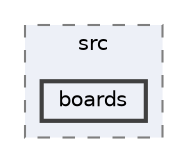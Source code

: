 digraph "nuli_avionics_flight_software/platformio_nuli_avionics_flight_software/src/boards"
{
 // LATEX_PDF_SIZE
  bgcolor="transparent";
  edge [fontname=Helvetica,fontsize=10,labelfontname=Helvetica,labelfontsize=10];
  node [fontname=Helvetica,fontsize=10,shape=box,height=0.2,width=0.4];
  compound=true
  subgraph clusterdir_540552997814af23142a7fbd55b3e592 {
    graph [ bgcolor="#edf0f7", pencolor="grey50", label="src", fontname=Helvetica,fontsize=10 style="filled,dashed", URL="dir_540552997814af23142a7fbd55b3e592.html",tooltip=""]
  dir_c0be88bf8654ea38bad6c910bcbdaf10 [label="boards", fillcolor="#edf0f7", color="grey25", style="filled,bold", URL="dir_c0be88bf8654ea38bad6c910bcbdaf10.html",tooltip=""];
  }
}
